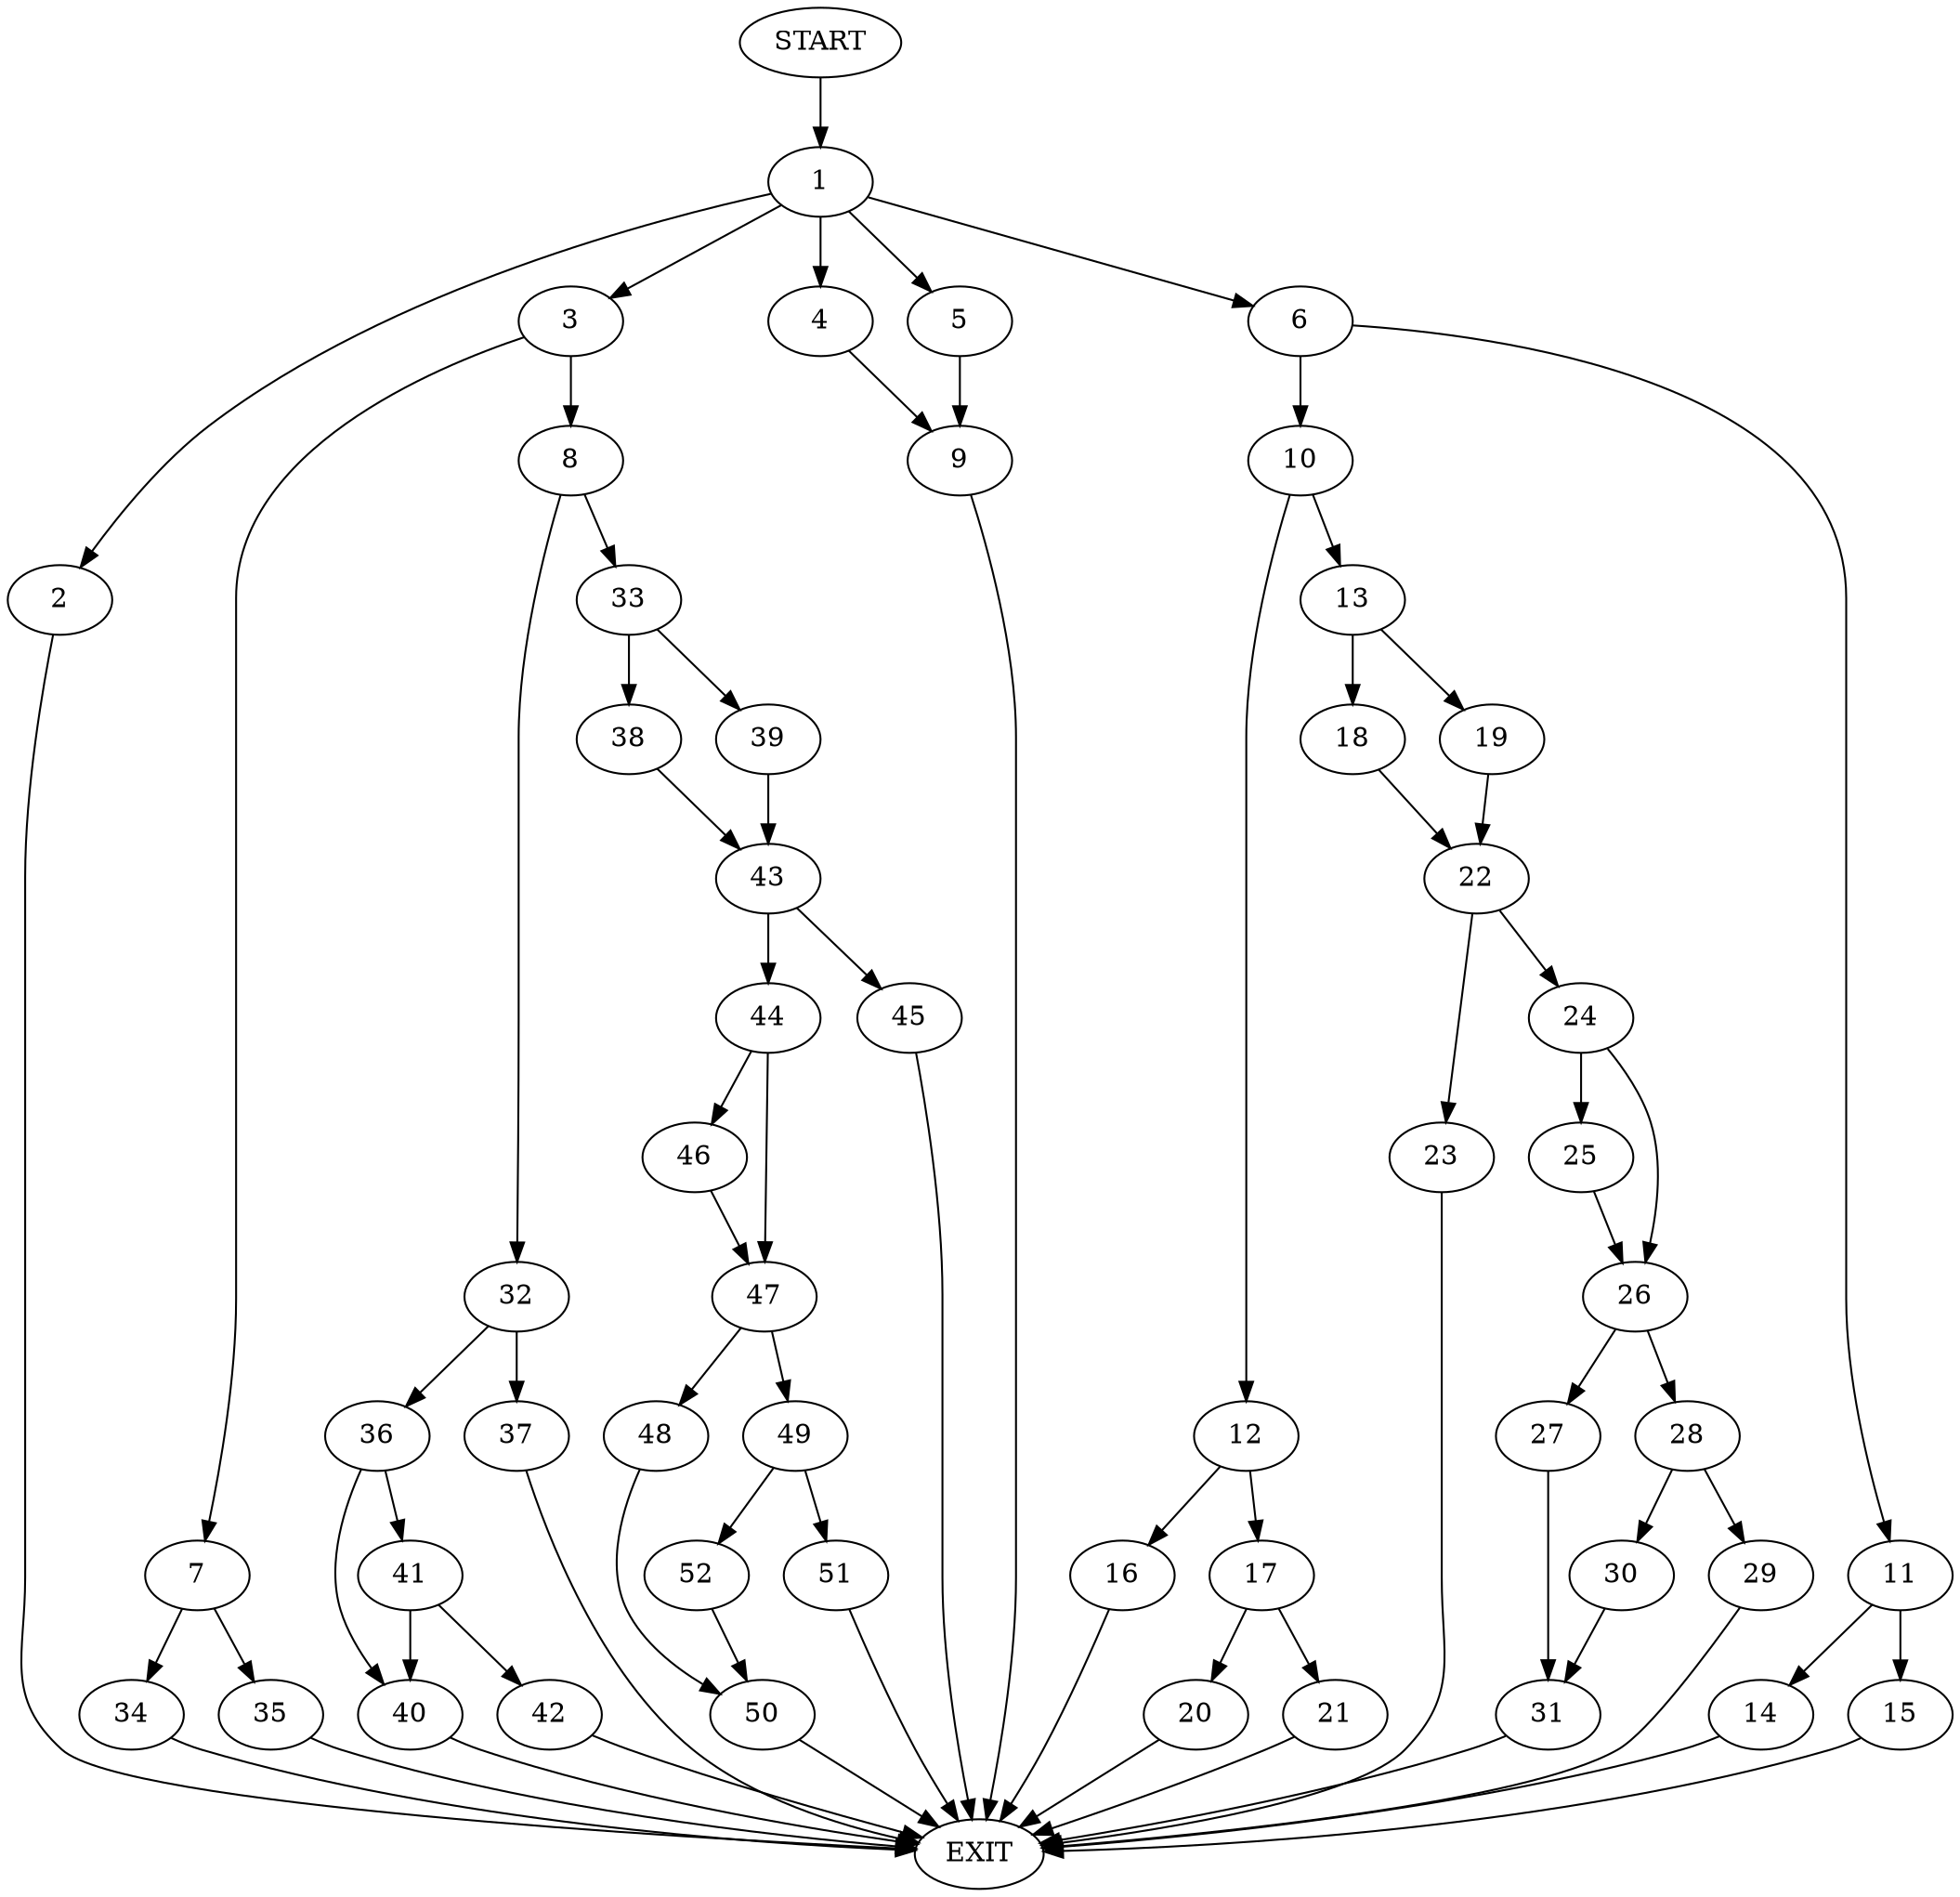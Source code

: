 digraph {
0 [label="START"]
53 [label="EXIT"]
0 -> 1
1 -> 2
1 -> 3
1 -> 4
1 -> 5
1 -> 6
2 -> 53
3 -> 7
3 -> 8
5 -> 9
4 -> 9
6 -> 10
6 -> 11
9 -> 53
10 -> 12
10 -> 13
11 -> 14
11 -> 15
15 -> 53
14 -> 53
12 -> 16
12 -> 17
13 -> 18
13 -> 19
16 -> 53
17 -> 20
17 -> 21
21 -> 53
20 -> 53
19 -> 22
18 -> 22
22 -> 23
22 -> 24
23 -> 53
24 -> 25
24 -> 26
25 -> 26
26 -> 27
26 -> 28
28 -> 29
28 -> 30
27 -> 31
29 -> 53
30 -> 31
31 -> 53
8 -> 32
8 -> 33
7 -> 34
7 -> 35
35 -> 53
34 -> 53
32 -> 36
32 -> 37
33 -> 38
33 -> 39
37 -> 53
36 -> 40
36 -> 41
40 -> 53
41 -> 40
41 -> 42
42 -> 53
38 -> 43
39 -> 43
43 -> 44
43 -> 45
44 -> 46
44 -> 47
45 -> 53
46 -> 47
47 -> 48
47 -> 49
48 -> 50
49 -> 51
49 -> 52
52 -> 50
51 -> 53
50 -> 53
}
